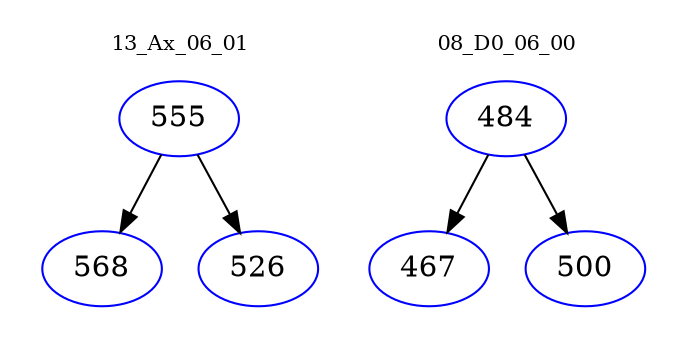 digraph{
subgraph cluster_0 {
color = white
label = "13_Ax_06_01";
fontsize=10;
T0_555 [label="555", color="blue"]
T0_555 -> T0_568 [color="black"]
T0_568 [label="568", color="blue"]
T0_555 -> T0_526 [color="black"]
T0_526 [label="526", color="blue"]
}
subgraph cluster_1 {
color = white
label = "08_D0_06_00";
fontsize=10;
T1_484 [label="484", color="blue"]
T1_484 -> T1_467 [color="black"]
T1_467 [label="467", color="blue"]
T1_484 -> T1_500 [color="black"]
T1_500 [label="500", color="blue"]
}
}

